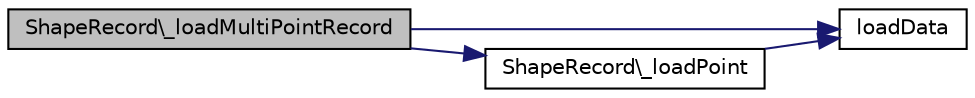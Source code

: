 digraph G
{
  edge [fontname="Helvetica",fontsize="10",labelfontname="Helvetica",labelfontsize="10"];
  node [fontname="Helvetica",fontsize="10",shape=record];
  rankdir="LR";
  Node1 [label="ShapeRecord\\_loadMultiPointRecord",height=0.2,width=0.4,color="black", fillcolor="grey75", style="filled" fontcolor="black"];
  Node1 -> Node2 [color="midnightblue",fontsize="10",style="solid",fontname="Helvetica"];
  Node2 [label="loadData",height=0.2,width=0.4,color="black", fillcolor="white", style="filled",URL="$ShapeFile_8lib_8php.html#abce7a6dabd45bb7f373cf389c7c981b0"];
  Node1 -> Node3 [color="midnightblue",fontsize="10",style="solid",fontname="Helvetica"];
  Node3 [label="ShapeRecord\\_loadPoint",height=0.2,width=0.4,color="black", fillcolor="white", style="filled",URL="$classShapeRecord.html#ac8f6b95b05c0988b55d1844942eae036"];
  Node3 -> Node2 [color="midnightblue",fontsize="10",style="solid",fontname="Helvetica"];
}
